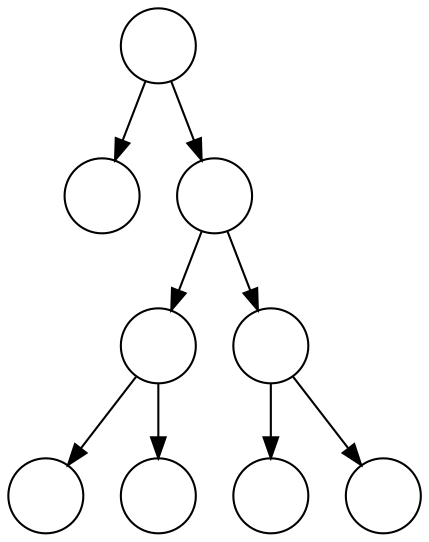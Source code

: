 digraph{
1[label=""][shape=circle]
2[label=""][shape=circle]
3[label=""][shape=circle]
6[label=""][shape=circle]
7[label=""][shape=circle]

12[label=""][shape=circle]
13[label=""][shape=circle]
14[label=""][shape=circle]
15[label=""][shape=circle]

1->2


1->3
{
3->6
6->12
6->13
3->7
7->14
7->15
}
}
